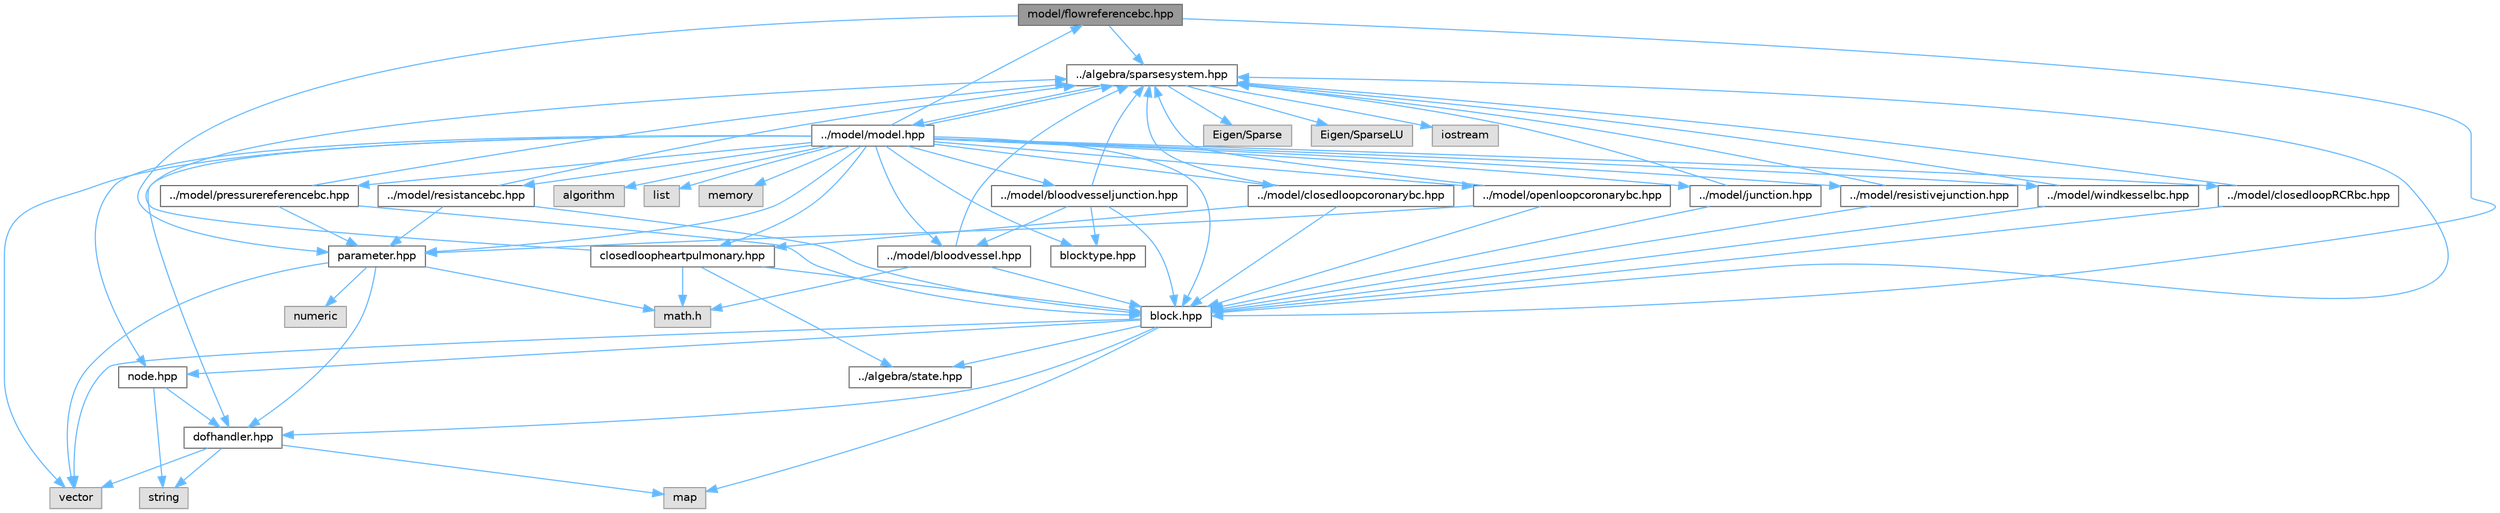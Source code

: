 digraph "model/flowreferencebc.hpp"
{
 // LATEX_PDF_SIZE
  bgcolor="transparent";
  edge [fontname=Helvetica,fontsize=10,labelfontname=Helvetica,labelfontsize=10];
  node [fontname=Helvetica,fontsize=10,shape=box,height=0.2,width=0.4];
  Node1 [label="model/flowreferencebc.hpp",height=0.2,width=0.4,color="gray40", fillcolor="grey60", style="filled", fontcolor="black",tooltip="MODEL::FlowReferenceBC source file."];
  Node1 -> Node2 [color="steelblue1",style="solid"];
  Node2 [label="../algebra/sparsesystem.hpp",height=0.2,width=0.4,color="grey40", fillcolor="white", style="filled",URL="$sparsesystem_8hpp.html",tooltip="ALGEBRA::SparseSystem source file."];
  Node2 -> Node3 [color="steelblue1",style="solid"];
  Node3 [label="Eigen/Sparse",height=0.2,width=0.4,color="grey60", fillcolor="#E0E0E0", style="filled",tooltip=" "];
  Node2 -> Node4 [color="steelblue1",style="solid"];
  Node4 [label="Eigen/SparseLU",height=0.2,width=0.4,color="grey60", fillcolor="#E0E0E0", style="filled",tooltip=" "];
  Node2 -> Node5 [color="steelblue1",style="solid"];
  Node5 [label="iostream",height=0.2,width=0.4,color="grey60", fillcolor="#E0E0E0", style="filled",tooltip=" "];
  Node2 -> Node6 [color="steelblue1",style="solid"];
  Node6 [label="../model/model.hpp",height=0.2,width=0.4,color="grey40", fillcolor="white", style="filled",URL="$model_8hpp.html",tooltip="MODEL::Model source file."];
  Node6 -> Node7 [color="steelblue1",style="solid"];
  Node7 [label="algorithm",height=0.2,width=0.4,color="grey60", fillcolor="#E0E0E0", style="filled",tooltip=" "];
  Node6 -> Node8 [color="steelblue1",style="solid"];
  Node8 [label="list",height=0.2,width=0.4,color="grey60", fillcolor="#E0E0E0", style="filled",tooltip=" "];
  Node6 -> Node9 [color="steelblue1",style="solid"];
  Node9 [label="memory",height=0.2,width=0.4,color="grey60", fillcolor="#E0E0E0", style="filled",tooltip=" "];
  Node6 -> Node10 [color="steelblue1",style="solid"];
  Node10 [label="vector",height=0.2,width=0.4,color="grey60", fillcolor="#E0E0E0", style="filled",tooltip=" "];
  Node6 -> Node2 [color="steelblue1",style="solid"];
  Node6 -> Node11 [color="steelblue1",style="solid"];
  Node11 [label="../model/bloodvessel.hpp",height=0.2,width=0.4,color="grey40", fillcolor="white", style="filled",URL="$bloodvessel_8hpp.html",tooltip="MODEL::BloodVessel source file."];
  Node11 -> Node12 [color="steelblue1",style="solid"];
  Node12 [label="math.h",height=0.2,width=0.4,color="grey60", fillcolor="#E0E0E0", style="filled",tooltip=" "];
  Node11 -> Node2 [color="steelblue1",style="solid"];
  Node11 -> Node13 [color="steelblue1",style="solid"];
  Node13 [label="block.hpp",height=0.2,width=0.4,color="grey40", fillcolor="white", style="filled",URL="$block_8hpp.html",tooltip="MODEL::Block source file."];
  Node13 -> Node14 [color="steelblue1",style="solid"];
  Node14 [label="map",height=0.2,width=0.4,color="grey60", fillcolor="#E0E0E0", style="filled",tooltip=" "];
  Node13 -> Node10 [color="steelblue1",style="solid"];
  Node13 -> Node2 [color="steelblue1",style="solid"];
  Node13 -> Node15 [color="steelblue1",style="solid"];
  Node15 [label="../algebra/state.hpp",height=0.2,width=0.4,color="grey40", fillcolor="white", style="filled",URL="$state_8hpp.html",tooltip="ALGEBRA::State source file."];
  Node13 -> Node16 [color="steelblue1",style="solid"];
  Node16 [label="dofhandler.hpp",height=0.2,width=0.4,color="grey40", fillcolor="white", style="filled",URL="$dofhandler_8hpp.html",tooltip="MODEL::DOFHandler source file."];
  Node16 -> Node14 [color="steelblue1",style="solid"];
  Node16 -> Node17 [color="steelblue1",style="solid"];
  Node17 [label="string",height=0.2,width=0.4,color="grey60", fillcolor="#E0E0E0", style="filled",tooltip=" "];
  Node16 -> Node10 [color="steelblue1",style="solid"];
  Node13 -> Node18 [color="steelblue1",style="solid"];
  Node18 [label="node.hpp",height=0.2,width=0.4,color="grey40", fillcolor="white", style="filled",URL="$node_8hpp.html",tooltip="MODEL::Node source file."];
  Node18 -> Node17 [color="steelblue1",style="solid"];
  Node18 -> Node16 [color="steelblue1",style="solid"];
  Node6 -> Node19 [color="steelblue1",style="solid"];
  Node19 [label="../model/bloodvesseljunction.hpp",height=0.2,width=0.4,color="grey40", fillcolor="white", style="filled",URL="$bloodvesseljunction_8hpp.html",tooltip="MODEL::BloodVesselJunction source file."];
  Node19 -> Node2 [color="steelblue1",style="solid"];
  Node19 -> Node13 [color="steelblue1",style="solid"];
  Node19 -> Node20 [color="steelblue1",style="solid"];
  Node20 [label="blocktype.hpp",height=0.2,width=0.4,color="grey40", fillcolor="white", style="filled",URL="$blocktype_8hpp.html",tooltip="MODEL::BlockType source file."];
  Node19 -> Node11 [color="steelblue1",style="solid"];
  Node6 -> Node21 [color="steelblue1",style="solid"];
  Node21 [label="../model/closedloopRCRbc.hpp",height=0.2,width=0.4,color="grey40", fillcolor="white", style="filled",URL="$closedloop_r_c_rbc_8hpp.html",tooltip="MODEL::ClosedLoopRCRBC source file."];
  Node21 -> Node2 [color="steelblue1",style="solid"];
  Node21 -> Node13 [color="steelblue1",style="solid"];
  Node6 -> Node22 [color="steelblue1",style="solid"];
  Node22 [label="../model/closedloopcoronarybc.hpp",height=0.2,width=0.4,color="grey40", fillcolor="white", style="filled",URL="$closedloopcoronarybc_8hpp.html",tooltip="MODEL::ClosedLoopCoronaryBC source file."];
  Node22 -> Node2 [color="steelblue1",style="solid"];
  Node22 -> Node13 [color="steelblue1",style="solid"];
  Node22 -> Node23 [color="steelblue1",style="solid"];
  Node23 [label="closedloopheartpulmonary.hpp",height=0.2,width=0.4,color="grey40", fillcolor="white", style="filled",URL="$closedloopheartpulmonary_8hpp.html",tooltip="MODEL::ClosedLoopHeartPulmonary source file."];
  Node23 -> Node12 [color="steelblue1",style="solid"];
  Node23 -> Node2 [color="steelblue1",style="solid"];
  Node23 -> Node15 [color="steelblue1",style="solid"];
  Node23 -> Node13 [color="steelblue1",style="solid"];
  Node6 -> Node23 [color="steelblue1",style="solid"];
  Node6 -> Node1 [color="steelblue1",style="solid"];
  Node6 -> Node24 [color="steelblue1",style="solid"];
  Node24 [label="../model/junction.hpp",height=0.2,width=0.4,color="grey40", fillcolor="white", style="filled",URL="$junction_8hpp.html",tooltip="MODEL::Junction source file."];
  Node24 -> Node2 [color="steelblue1",style="solid"];
  Node24 -> Node13 [color="steelblue1",style="solid"];
  Node6 -> Node25 [color="steelblue1",style="solid"];
  Node25 [label="../model/openloopcoronarybc.hpp",height=0.2,width=0.4,color="grey40", fillcolor="white", style="filled",URL="$openloopcoronarybc_8hpp.html",tooltip="MODEL::OpenLoopCoronaryBC source file."];
  Node25 -> Node2 [color="steelblue1",style="solid"];
  Node25 -> Node13 [color="steelblue1",style="solid"];
  Node25 -> Node26 [color="steelblue1",style="solid"];
  Node26 [label="parameter.hpp",height=0.2,width=0.4,color="grey40", fillcolor="white", style="filled",URL="$parameter_8hpp.html",tooltip="MODEL::Parameter source file."];
  Node26 -> Node12 [color="steelblue1",style="solid"];
  Node26 -> Node27 [color="steelblue1",style="solid"];
  Node27 [label="numeric",height=0.2,width=0.4,color="grey60", fillcolor="#E0E0E0", style="filled",tooltip=" "];
  Node26 -> Node10 [color="steelblue1",style="solid"];
  Node26 -> Node16 [color="steelblue1",style="solid"];
  Node6 -> Node28 [color="steelblue1",style="solid"];
  Node28 [label="../model/pressurereferencebc.hpp",height=0.2,width=0.4,color="grey40", fillcolor="white", style="filled",URL="$pressurereferencebc_8hpp.html",tooltip="MODEL::PressureReferenceBC source file."];
  Node28 -> Node2 [color="steelblue1",style="solid"];
  Node28 -> Node13 [color="steelblue1",style="solid"];
  Node28 -> Node26 [color="steelblue1",style="solid"];
  Node6 -> Node29 [color="steelblue1",style="solid"];
  Node29 [label="../model/resistancebc.hpp",height=0.2,width=0.4,color="grey40", fillcolor="white", style="filled",URL="$resistancebc_8hpp.html",tooltip="MODEL::ResistanceBC source file."];
  Node29 -> Node2 [color="steelblue1",style="solid"];
  Node29 -> Node13 [color="steelblue1",style="solid"];
  Node29 -> Node26 [color="steelblue1",style="solid"];
  Node6 -> Node30 [color="steelblue1",style="solid"];
  Node30 [label="../model/resistivejunction.hpp",height=0.2,width=0.4,color="grey40", fillcolor="white", style="filled",URL="$resistivejunction_8hpp.html",tooltip="MODEL::ResistiveJunction source file."];
  Node30 -> Node2 [color="steelblue1",style="solid"];
  Node30 -> Node13 [color="steelblue1",style="solid"];
  Node6 -> Node31 [color="steelblue1",style="solid"];
  Node31 [label="../model/windkesselbc.hpp",height=0.2,width=0.4,color="grey40", fillcolor="white", style="filled",URL="$windkesselbc_8hpp.html",tooltip="MODEL::WindkesselBC source file."];
  Node31 -> Node2 [color="steelblue1",style="solid"];
  Node31 -> Node13 [color="steelblue1",style="solid"];
  Node6 -> Node13 [color="steelblue1",style="solid"];
  Node6 -> Node20 [color="steelblue1",style="solid"];
  Node6 -> Node16 [color="steelblue1",style="solid"];
  Node6 -> Node18 [color="steelblue1",style="solid"];
  Node6 -> Node26 [color="steelblue1",style="solid"];
  Node1 -> Node13 [color="steelblue1",style="solid"];
  Node1 -> Node26 [color="steelblue1",style="solid"];
}
